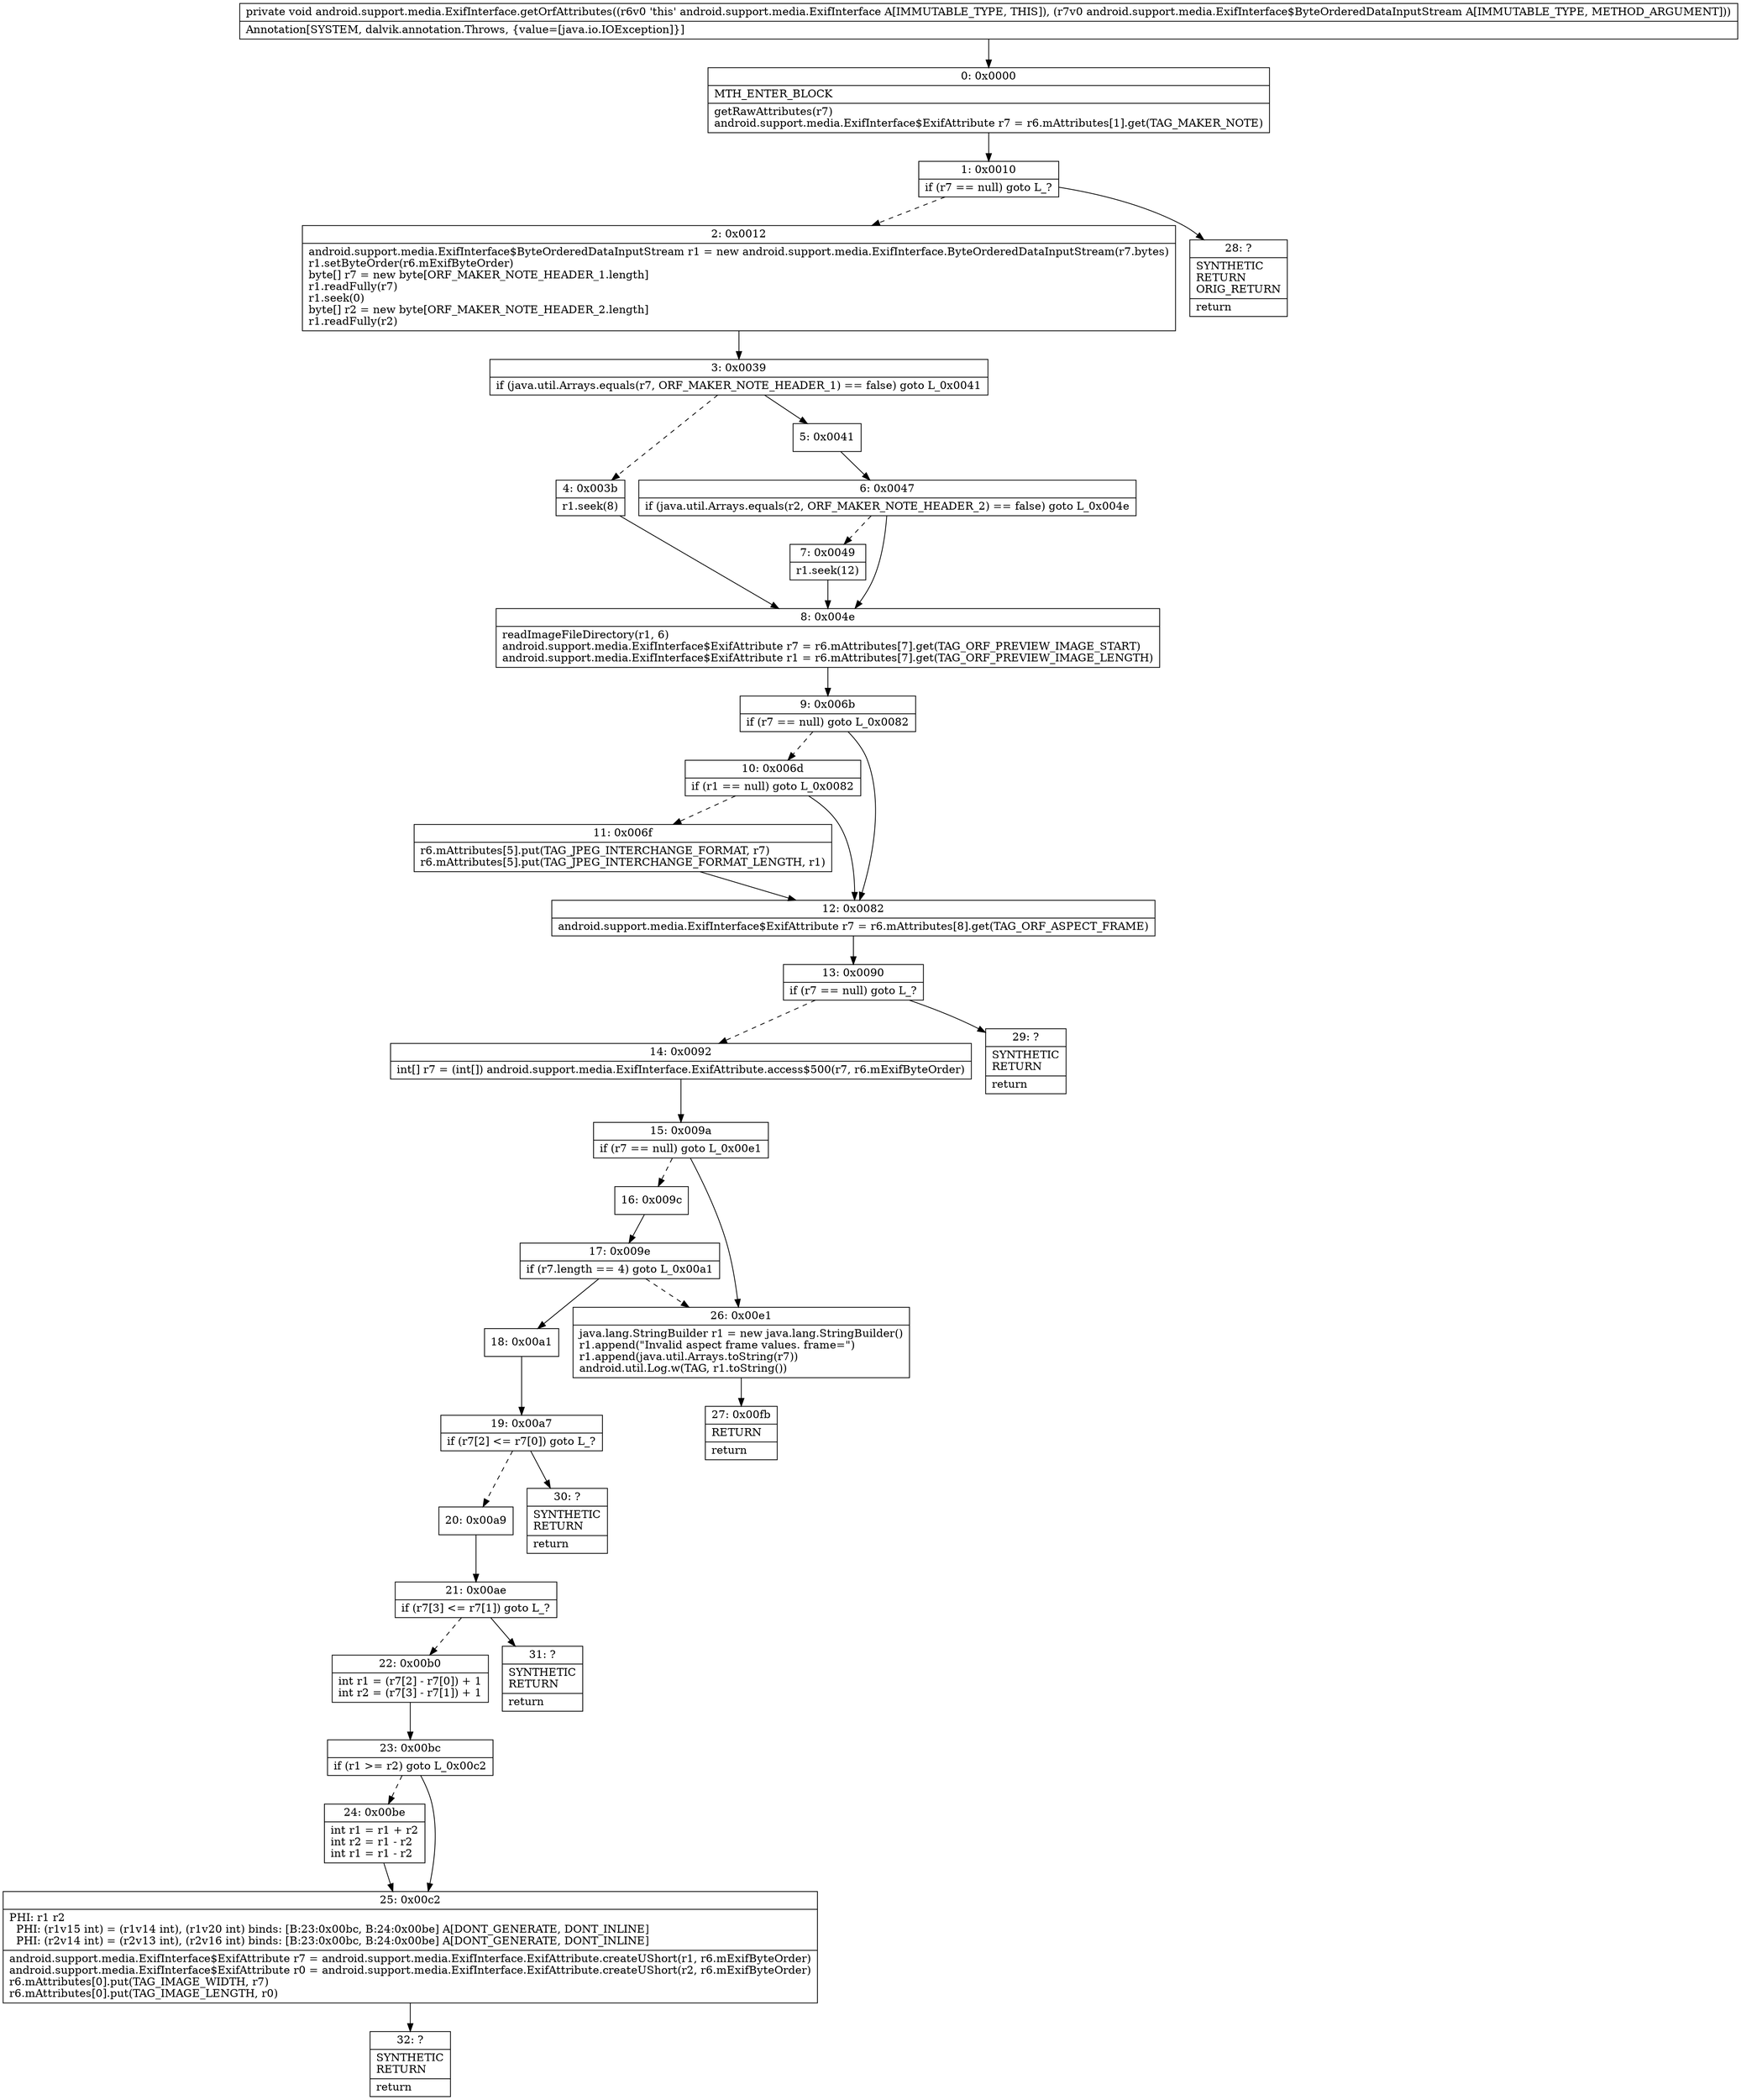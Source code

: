digraph "CFG forandroid.support.media.ExifInterface.getOrfAttributes(Landroid\/support\/media\/ExifInterface$ByteOrderedDataInputStream;)V" {
Node_0 [shape=record,label="{0\:\ 0x0000|MTH_ENTER_BLOCK\l|getRawAttributes(r7)\landroid.support.media.ExifInterface$ExifAttribute r7 = r6.mAttributes[1].get(TAG_MAKER_NOTE)\l}"];
Node_1 [shape=record,label="{1\:\ 0x0010|if (r7 == null) goto L_?\l}"];
Node_2 [shape=record,label="{2\:\ 0x0012|android.support.media.ExifInterface$ByteOrderedDataInputStream r1 = new android.support.media.ExifInterface.ByteOrderedDataInputStream(r7.bytes)\lr1.setByteOrder(r6.mExifByteOrder)\lbyte[] r7 = new byte[ORF_MAKER_NOTE_HEADER_1.length]\lr1.readFully(r7)\lr1.seek(0)\lbyte[] r2 = new byte[ORF_MAKER_NOTE_HEADER_2.length]\lr1.readFully(r2)\l}"];
Node_3 [shape=record,label="{3\:\ 0x0039|if (java.util.Arrays.equals(r7, ORF_MAKER_NOTE_HEADER_1) == false) goto L_0x0041\l}"];
Node_4 [shape=record,label="{4\:\ 0x003b|r1.seek(8)\l}"];
Node_5 [shape=record,label="{5\:\ 0x0041}"];
Node_6 [shape=record,label="{6\:\ 0x0047|if (java.util.Arrays.equals(r2, ORF_MAKER_NOTE_HEADER_2) == false) goto L_0x004e\l}"];
Node_7 [shape=record,label="{7\:\ 0x0049|r1.seek(12)\l}"];
Node_8 [shape=record,label="{8\:\ 0x004e|readImageFileDirectory(r1, 6)\landroid.support.media.ExifInterface$ExifAttribute r7 = r6.mAttributes[7].get(TAG_ORF_PREVIEW_IMAGE_START)\landroid.support.media.ExifInterface$ExifAttribute r1 = r6.mAttributes[7].get(TAG_ORF_PREVIEW_IMAGE_LENGTH)\l}"];
Node_9 [shape=record,label="{9\:\ 0x006b|if (r7 == null) goto L_0x0082\l}"];
Node_10 [shape=record,label="{10\:\ 0x006d|if (r1 == null) goto L_0x0082\l}"];
Node_11 [shape=record,label="{11\:\ 0x006f|r6.mAttributes[5].put(TAG_JPEG_INTERCHANGE_FORMAT, r7)\lr6.mAttributes[5].put(TAG_JPEG_INTERCHANGE_FORMAT_LENGTH, r1)\l}"];
Node_12 [shape=record,label="{12\:\ 0x0082|android.support.media.ExifInterface$ExifAttribute r7 = r6.mAttributes[8].get(TAG_ORF_ASPECT_FRAME)\l}"];
Node_13 [shape=record,label="{13\:\ 0x0090|if (r7 == null) goto L_?\l}"];
Node_14 [shape=record,label="{14\:\ 0x0092|int[] r7 = (int[]) android.support.media.ExifInterface.ExifAttribute.access$500(r7, r6.mExifByteOrder)\l}"];
Node_15 [shape=record,label="{15\:\ 0x009a|if (r7 == null) goto L_0x00e1\l}"];
Node_16 [shape=record,label="{16\:\ 0x009c}"];
Node_17 [shape=record,label="{17\:\ 0x009e|if (r7.length == 4) goto L_0x00a1\l}"];
Node_18 [shape=record,label="{18\:\ 0x00a1}"];
Node_19 [shape=record,label="{19\:\ 0x00a7|if (r7[2] \<= r7[0]) goto L_?\l}"];
Node_20 [shape=record,label="{20\:\ 0x00a9}"];
Node_21 [shape=record,label="{21\:\ 0x00ae|if (r7[3] \<= r7[1]) goto L_?\l}"];
Node_22 [shape=record,label="{22\:\ 0x00b0|int r1 = (r7[2] \- r7[0]) + 1\lint r2 = (r7[3] \- r7[1]) + 1\l}"];
Node_23 [shape=record,label="{23\:\ 0x00bc|if (r1 \>= r2) goto L_0x00c2\l}"];
Node_24 [shape=record,label="{24\:\ 0x00be|int r1 = r1 + r2\lint r2 = r1 \- r2\lint r1 = r1 \- r2\l}"];
Node_25 [shape=record,label="{25\:\ 0x00c2|PHI: r1 r2 \l  PHI: (r1v15 int) = (r1v14 int), (r1v20 int) binds: [B:23:0x00bc, B:24:0x00be] A[DONT_GENERATE, DONT_INLINE]\l  PHI: (r2v14 int) = (r2v13 int), (r2v16 int) binds: [B:23:0x00bc, B:24:0x00be] A[DONT_GENERATE, DONT_INLINE]\l|android.support.media.ExifInterface$ExifAttribute r7 = android.support.media.ExifInterface.ExifAttribute.createUShort(r1, r6.mExifByteOrder)\landroid.support.media.ExifInterface$ExifAttribute r0 = android.support.media.ExifInterface.ExifAttribute.createUShort(r2, r6.mExifByteOrder)\lr6.mAttributes[0].put(TAG_IMAGE_WIDTH, r7)\lr6.mAttributes[0].put(TAG_IMAGE_LENGTH, r0)\l}"];
Node_26 [shape=record,label="{26\:\ 0x00e1|java.lang.StringBuilder r1 = new java.lang.StringBuilder()\lr1.append(\"Invalid aspect frame values. frame=\")\lr1.append(java.util.Arrays.toString(r7))\landroid.util.Log.w(TAG, r1.toString())\l}"];
Node_27 [shape=record,label="{27\:\ 0x00fb|RETURN\l|return\l}"];
Node_28 [shape=record,label="{28\:\ ?|SYNTHETIC\lRETURN\lORIG_RETURN\l|return\l}"];
Node_29 [shape=record,label="{29\:\ ?|SYNTHETIC\lRETURN\l|return\l}"];
Node_30 [shape=record,label="{30\:\ ?|SYNTHETIC\lRETURN\l|return\l}"];
Node_31 [shape=record,label="{31\:\ ?|SYNTHETIC\lRETURN\l|return\l}"];
Node_32 [shape=record,label="{32\:\ ?|SYNTHETIC\lRETURN\l|return\l}"];
MethodNode[shape=record,label="{private void android.support.media.ExifInterface.getOrfAttributes((r6v0 'this' android.support.media.ExifInterface A[IMMUTABLE_TYPE, THIS]), (r7v0 android.support.media.ExifInterface$ByteOrderedDataInputStream A[IMMUTABLE_TYPE, METHOD_ARGUMENT]))  | Annotation[SYSTEM, dalvik.annotation.Throws, \{value=[java.io.IOException]\}]\l}"];
MethodNode -> Node_0;
Node_0 -> Node_1;
Node_1 -> Node_2[style=dashed];
Node_1 -> Node_28;
Node_2 -> Node_3;
Node_3 -> Node_4[style=dashed];
Node_3 -> Node_5;
Node_4 -> Node_8;
Node_5 -> Node_6;
Node_6 -> Node_7[style=dashed];
Node_6 -> Node_8;
Node_7 -> Node_8;
Node_8 -> Node_9;
Node_9 -> Node_10[style=dashed];
Node_9 -> Node_12;
Node_10 -> Node_11[style=dashed];
Node_10 -> Node_12;
Node_11 -> Node_12;
Node_12 -> Node_13;
Node_13 -> Node_14[style=dashed];
Node_13 -> Node_29;
Node_14 -> Node_15;
Node_15 -> Node_16[style=dashed];
Node_15 -> Node_26;
Node_16 -> Node_17;
Node_17 -> Node_18;
Node_17 -> Node_26[style=dashed];
Node_18 -> Node_19;
Node_19 -> Node_20[style=dashed];
Node_19 -> Node_30;
Node_20 -> Node_21;
Node_21 -> Node_22[style=dashed];
Node_21 -> Node_31;
Node_22 -> Node_23;
Node_23 -> Node_24[style=dashed];
Node_23 -> Node_25;
Node_24 -> Node_25;
Node_25 -> Node_32;
Node_26 -> Node_27;
}

